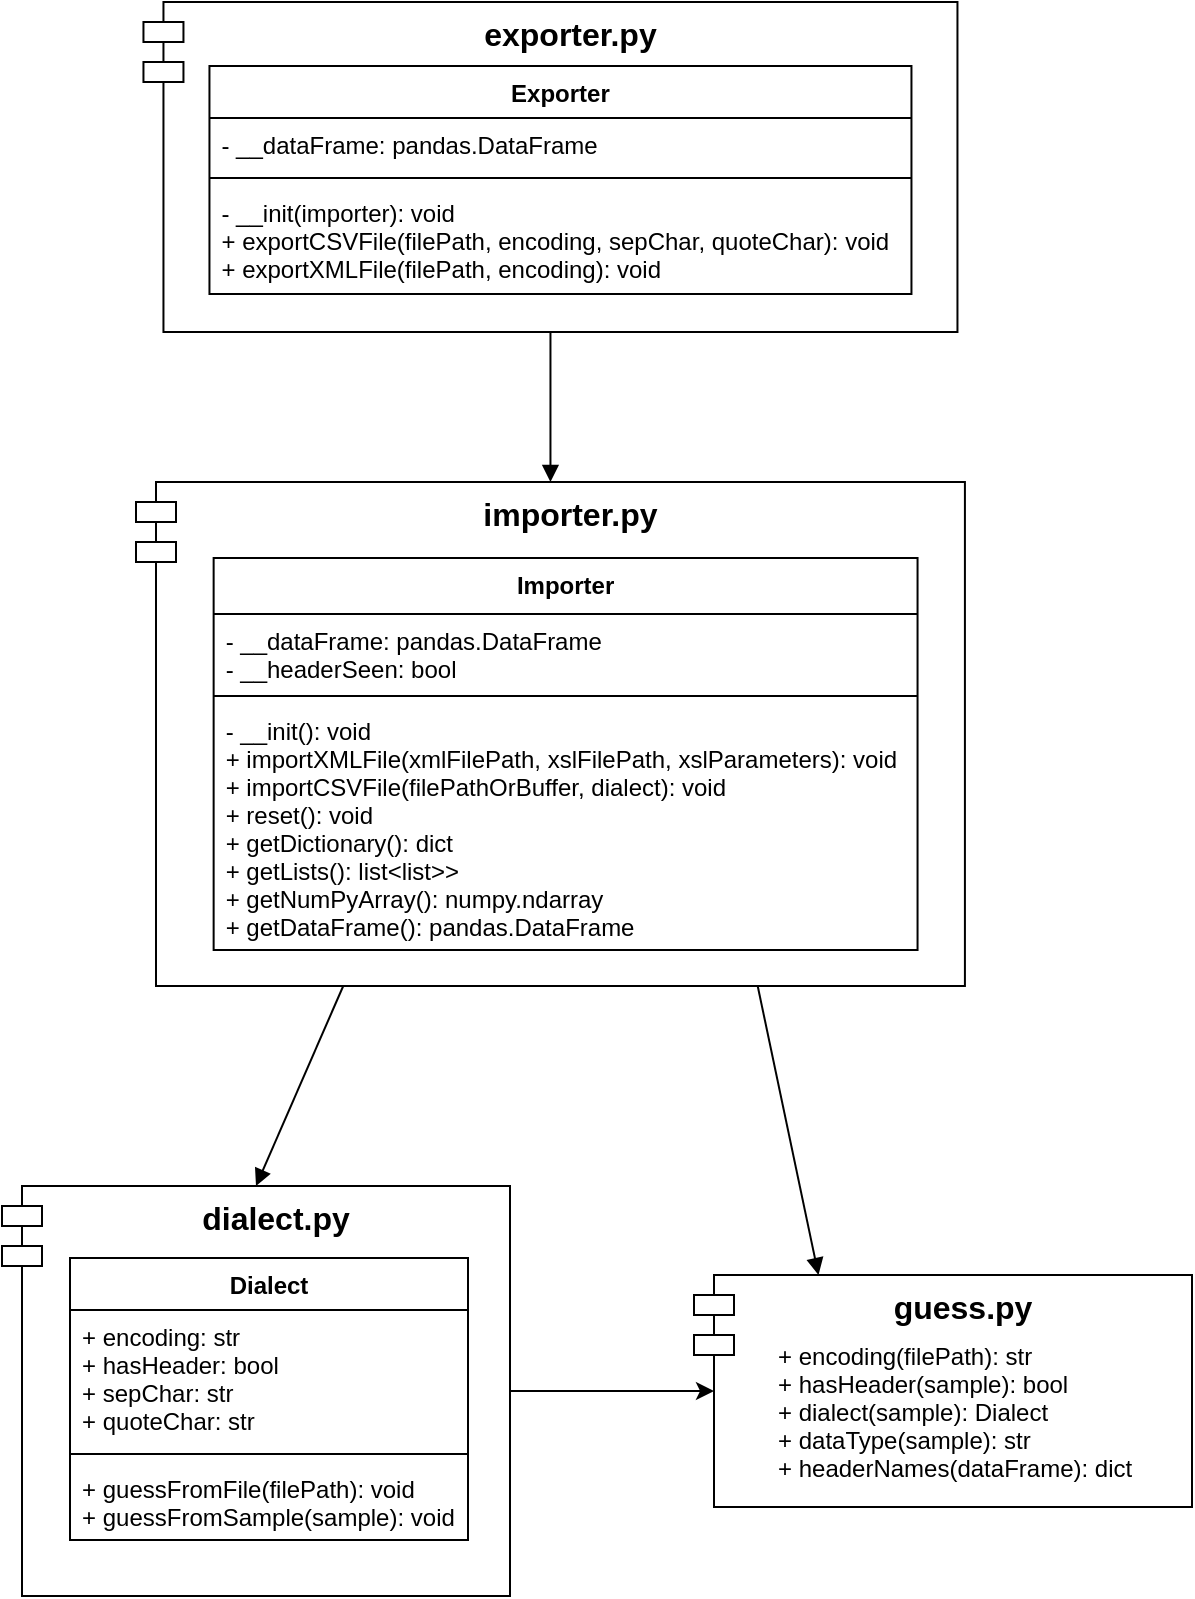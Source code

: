 <mxfile version="14.1.9" type="device"><diagram id="J3Ud3m4k8sAEHxUt6F3x" name="Page-1"><mxGraphModel dx="1388" dy="773" grid="0" gridSize="10" guides="1" tooltips="1" connect="1" arrows="1" fold="1" page="1" pageScale="1" pageWidth="827" pageHeight="1169" math="0" shadow="0"><root><mxCell id="0"/><mxCell id="1" parent="0"/><mxCell id="BYIuz7SCM6WWbotUyhDW-20" value="" style="group" parent="1" vertex="1" connectable="0"><mxGeometry x="462" y="822.5" width="249" height="116" as="geometry"/></mxCell><mxCell id="BYIuz7SCM6WWbotUyhDW-17" value="guess.py" style="shape=module;align=left;spacingLeft=20;align=center;verticalAlign=top;fontStyle=1;fontSize=16;" parent="BYIuz7SCM6WWbotUyhDW-20" vertex="1"><mxGeometry width="249" height="116" as="geometry"/></mxCell><mxCell id="BYIuz7SCM6WWbotUyhDW-18" value="+ encoding(filePath): str&#10;+ hasHeader(sample): bool&#10;+ dialect(sample): Dialect&#10;+ dataType(sample): str&#10;+ headerNames(dataFrame): dict" style="text;strokeColor=none;fillColor=none;align=left;verticalAlign=top;spacingLeft=4;spacingRight=4;overflow=hidden;rotatable=0;points=[[0,0.5],[1,0.5]];portConstraint=eastwest;" parent="BYIuz7SCM6WWbotUyhDW-20" vertex="1"><mxGeometry x="36" y="27" width="202" height="88" as="geometry"/></mxCell><mxCell id="BYIuz7SCM6WWbotUyhDW-21" value="" style="group" parent="1" vertex="1" connectable="0"><mxGeometry x="186.73" y="186" width="407" height="165" as="geometry"/></mxCell><mxCell id="BYIuz7SCM6WWbotUyhDW-16" value="exporter.py" style="shape=module;align=left;spacingLeft=20;align=center;verticalAlign=top;fontStyle=1;fontSize=16;" parent="BYIuz7SCM6WWbotUyhDW-21" vertex="1"><mxGeometry width="407" height="165" as="geometry"/></mxCell><mxCell id="BYIuz7SCM6WWbotUyhDW-9" value="Exporter" style="swimlane;fontStyle=1;align=center;verticalAlign=top;childLayout=stackLayout;horizontal=1;startSize=26;horizontalStack=0;resizeParent=1;resizeParentMax=0;resizeLast=0;collapsible=1;marginBottom=0;" parent="BYIuz7SCM6WWbotUyhDW-21" vertex="1"><mxGeometry x="33" y="32" width="351" height="114" as="geometry"/></mxCell><mxCell id="BYIuz7SCM6WWbotUyhDW-10" value="- __dataFrame: pandas.DataFrame" style="text;strokeColor=none;fillColor=none;align=left;verticalAlign=top;spacingLeft=4;spacingRight=4;overflow=hidden;rotatable=0;points=[[0,0.5],[1,0.5]];portConstraint=eastwest;" parent="BYIuz7SCM6WWbotUyhDW-9" vertex="1"><mxGeometry y="26" width="351" height="26" as="geometry"/></mxCell><mxCell id="BYIuz7SCM6WWbotUyhDW-11" value="" style="line;strokeWidth=1;fillColor=none;align=left;verticalAlign=middle;spacingTop=-1;spacingLeft=3;spacingRight=3;rotatable=0;labelPosition=right;points=[];portConstraint=eastwest;" parent="BYIuz7SCM6WWbotUyhDW-9" vertex="1"><mxGeometry y="52" width="351" height="8" as="geometry"/></mxCell><mxCell id="BYIuz7SCM6WWbotUyhDW-12" value="- __init(importer): void&#10;+ exportCSVFile(filePath, encoding, sepChar, quoteChar): void&#10;+ exportXMLFile(filePath, encoding): void" style="text;strokeColor=none;fillColor=none;align=left;verticalAlign=top;spacingLeft=4;spacingRight=4;overflow=hidden;rotatable=0;points=[[0,0.5],[1,0.5]];portConstraint=eastwest;" parent="BYIuz7SCM6WWbotUyhDW-9" vertex="1"><mxGeometry y="60" width="351" height="54" as="geometry"/></mxCell><mxCell id="BYIuz7SCM6WWbotUyhDW-22" value="" style="group" parent="1" vertex="1" connectable="0"><mxGeometry x="116" y="778" width="254" height="205" as="geometry"/></mxCell><mxCell id="BYIuz7SCM6WWbotUyhDW-15" value="dialect.py" style="shape=module;align=left;spacingLeft=20;align=center;verticalAlign=top;fontStyle=1;fontSize=16;" parent="BYIuz7SCM6WWbotUyhDW-22" vertex="1"><mxGeometry width="254" height="205" as="geometry"/></mxCell><mxCell id="BYIuz7SCM6WWbotUyhDW-5" value="Dialect" style="swimlane;fontStyle=1;align=center;verticalAlign=top;childLayout=stackLayout;horizontal=1;startSize=26;horizontalStack=0;resizeParent=1;resizeParentMax=0;resizeLast=0;collapsible=1;marginBottom=0;" parent="BYIuz7SCM6WWbotUyhDW-22" vertex="1"><mxGeometry x="34" y="36" width="199" height="141" as="geometry"/></mxCell><mxCell id="BYIuz7SCM6WWbotUyhDW-6" value="+ encoding: str&#10;+ hasHeader: bool&#10;+ sepChar: str&#10;+ quoteChar: str" style="text;strokeColor=none;fillColor=none;align=left;verticalAlign=top;spacingLeft=4;spacingRight=4;overflow=hidden;rotatable=0;points=[[0,0.5],[1,0.5]];portConstraint=eastwest;" parent="BYIuz7SCM6WWbotUyhDW-5" vertex="1"><mxGeometry y="26" width="199" height="68" as="geometry"/></mxCell><mxCell id="BYIuz7SCM6WWbotUyhDW-7" value="" style="line;strokeWidth=1;fillColor=none;align=left;verticalAlign=middle;spacingTop=-1;spacingLeft=3;spacingRight=3;rotatable=0;labelPosition=right;points=[];portConstraint=eastwest;" parent="BYIuz7SCM6WWbotUyhDW-5" vertex="1"><mxGeometry y="94" width="199" height="8" as="geometry"/></mxCell><mxCell id="BYIuz7SCM6WWbotUyhDW-8" value="+ guessFromFile(filePath): void&#10;+ guessFromSample(sample): void" style="text;strokeColor=none;fillColor=none;align=left;verticalAlign=top;spacingLeft=4;spacingRight=4;overflow=hidden;rotatable=0;points=[[0,0.5],[1,0.5]];portConstraint=eastwest;" parent="BYIuz7SCM6WWbotUyhDW-5" vertex="1"><mxGeometry y="102" width="199" height="39" as="geometry"/></mxCell><mxCell id="BYIuz7SCM6WWbotUyhDW-23" value="" style="group" parent="1" vertex="1" connectable="0"><mxGeometry x="183" y="426" width="426" height="255" as="geometry"/></mxCell><mxCell id="BYIuz7SCM6WWbotUyhDW-14" value="importer.py" style="shape=module;align=left;spacingLeft=20;align=center;verticalAlign=top;fontStyle=1;fontSize=16;" parent="BYIuz7SCM6WWbotUyhDW-23" vertex="1"><mxGeometry width="414.458" height="252" as="geometry"/></mxCell><mxCell id="BYIuz7SCM6WWbotUyhDW-1" value="Importer" style="swimlane;fontStyle=1;align=center;verticalAlign=top;childLayout=stackLayout;horizontal=1;startSize=28;horizontalStack=0;resizeParent=1;resizeParentMax=0;resizeLast=0;collapsible=1;marginBottom=0;" parent="BYIuz7SCM6WWbotUyhDW-23" vertex="1"><mxGeometry x="38.819" y="38" width="351.957" height="196" as="geometry"><mxRectangle x="147" y="184" width="90" height="26" as="alternateBounds"/></mxGeometry></mxCell><mxCell id="BYIuz7SCM6WWbotUyhDW-2" value="- __dataFrame: pandas.DataFrame&#10;- __headerSeen: bool" style="text;strokeColor=none;fillColor=none;align=left;verticalAlign=top;spacingLeft=4;spacingRight=4;overflow=hidden;rotatable=0;points=[[0,0.5],[1,0.5]];portConstraint=eastwest;" parent="BYIuz7SCM6WWbotUyhDW-1" vertex="1"><mxGeometry y="28" width="351.957" height="37" as="geometry"/></mxCell><mxCell id="BYIuz7SCM6WWbotUyhDW-3" value="" style="line;strokeWidth=1;fillColor=none;align=left;verticalAlign=middle;spacingTop=-1;spacingLeft=3;spacingRight=3;rotatable=0;labelPosition=right;points=[];portConstraint=eastwest;" parent="BYIuz7SCM6WWbotUyhDW-1" vertex="1"><mxGeometry y="65" width="351.957" height="8" as="geometry"/></mxCell><mxCell id="BYIuz7SCM6WWbotUyhDW-4" value="- __init(): void&#10;+ importXMLFile(xmlFilePath, xslFilePath, xslParameters): void&#10;+ importCSVFile(filePathOrBuffer, dialect): void&#10;+ reset(): void&#10;+ getDictionary(): dict&#10;+ getLists(): list&lt;list&gt;&gt;&#10;+ getNumPyArray(): numpy.ndarray&#10;+ getDataFrame(): pandas.DataFrame&#10;" style="text;strokeColor=none;fillColor=none;align=left;verticalAlign=top;spacingLeft=4;spacingRight=4;overflow=hidden;rotatable=0;points=[[0,0.5],[1,0.5]];portConstraint=eastwest;" parent="BYIuz7SCM6WWbotUyhDW-1" vertex="1"><mxGeometry y="73" width="351.957" height="123" as="geometry"/></mxCell><mxCell id="BYIuz7SCM6WWbotUyhDW-25" value="" style="html=1;verticalAlign=bottom;endArrow=block;fontSize=16;entryX=0.5;entryY=0;entryDx=0;entryDy=0;exitX=0.5;exitY=1;exitDx=0;exitDy=0;" parent="1" source="BYIuz7SCM6WWbotUyhDW-16" target="BYIuz7SCM6WWbotUyhDW-14" edge="1"><mxGeometry width="80" relative="1" as="geometry"><mxPoint x="535" y="357" as="sourcePoint"/><mxPoint x="535" y="505" as="targetPoint"/></mxGeometry></mxCell><mxCell id="BYIuz7SCM6WWbotUyhDW-26" value="" style="html=1;verticalAlign=bottom;endArrow=block;fontSize=16;entryX=0.25;entryY=0;entryDx=0;entryDy=0;exitX=0.75;exitY=1;exitDx=0;exitDy=0;" parent="1" source="BYIuz7SCM6WWbotUyhDW-14" target="BYIuz7SCM6WWbotUyhDW-17" edge="1"><mxGeometry width="80" relative="1" as="geometry"><mxPoint x="664.5" y="748" as="sourcePoint"/><mxPoint x="475" y="598" as="targetPoint"/></mxGeometry></mxCell><mxCell id="BYIuz7SCM6WWbotUyhDW-28" value="" style="html=1;verticalAlign=bottom;endArrow=block;fontSize=16;entryX=0.5;entryY=0;entryDx=0;entryDy=0;exitX=0.25;exitY=1;exitDx=0;exitDy=0;" parent="1" source="BYIuz7SCM6WWbotUyhDW-14" target="BYIuz7SCM6WWbotUyhDW-15" edge="1"><mxGeometry width="80" relative="1" as="geometry"><mxPoint x="376.25" y="724" as="sourcePoint"/><mxPoint x="532.25" y="985" as="targetPoint"/></mxGeometry></mxCell><mxCell id="BYIuz7SCM6WWbotUyhDW-29" style="edgeStyle=orthogonalEdgeStyle;rounded=0;orthogonalLoop=1;jettySize=auto;html=1;entryX=0;entryY=0.5;entryDx=10;entryDy=0;entryPerimeter=0;fontSize=16;" parent="1" source="BYIuz7SCM6WWbotUyhDW-15" target="BYIuz7SCM6WWbotUyhDW-17" edge="1"><mxGeometry relative="1" as="geometry"/></mxCell></root></mxGraphModel></diagram></mxfile>